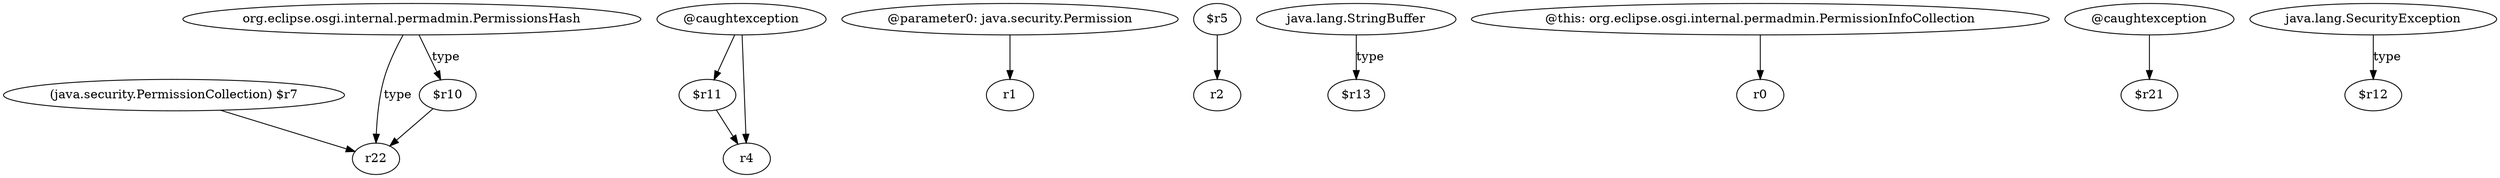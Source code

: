 digraph g {
0[label="(java.security.PermissionCollection) $r7"]
1[label="r22"]
0->1[label=""]
2[label="@caughtexception"]
3[label="$r11"]
2->3[label=""]
4[label="@parameter0: java.security.Permission"]
5[label="r1"]
4->5[label=""]
6[label="$r5"]
7[label="r2"]
6->7[label=""]
8[label="$r10"]
8->1[label=""]
9[label="r4"]
3->9[label=""]
10[label="java.lang.StringBuffer"]
11[label="$r13"]
10->11[label="type"]
2->9[label=""]
12[label="org.eclipse.osgi.internal.permadmin.PermissionsHash"]
12->8[label="type"]
13[label="@this: org.eclipse.osgi.internal.permadmin.PermissionInfoCollection"]
14[label="r0"]
13->14[label=""]
15[label="@caughtexception"]
16[label="$r21"]
15->16[label=""]
17[label="java.lang.SecurityException"]
18[label="$r12"]
17->18[label="type"]
12->1[label="type"]
}